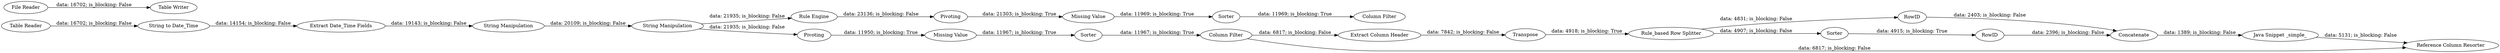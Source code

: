 digraph {
	"5125020188591629904_27" [label=Concatenate]
	"5125020188591629904_11" [label="Column Filter"]
	"5125020188591629904_6" [label="String Manipulation"]
	"5125020188591629904_26" [label=RowID]
	"5125020188591629904_13" [label="Missing Value"]
	"5125020188591629904_20" [label=Sorter]
	"5125020188591629904_2" [label="Table Writer"]
	"5125020188591629904_17" [label="Extract Column Header"]
	"5125020188591629904_22" [label=RowID]
	"5125020188591629904_5" [label="Extract Date_Time Fields"]
	"5125020188591629904_4" [label="String to Date_Time"]
	"5125020188591629904_3" [label="Table Reader"]
	"5125020188591629904_7" [label="String Manipulation"]
	"5125020188591629904_14" [label=Sorter]
	"5125020188591629904_9" [label="Missing Value"]
	"5125020188591629904_15" [label="Column Filter"]
	"5125020188591629904_1" [label="File Reader"]
	"5125020188591629904_12" [label="Rule Engine"]
	"5125020188591629904_10" [label=Sorter]
	"5125020188591629904_16" [label=Pivoting]
	"5125020188591629904_8" [label=Pivoting]
	"5125020188591629904_29" [label="Reference Column Resorter"]
	"5125020188591629904_19" [label=Transpose]
	"5125020188591629904_25" [label="Rule_based Row Splitter"]
	"5125020188591629904_30" [label="Java Snippet _simple_"]
	"5125020188591629904_9" -> "5125020188591629904_10" [label="data: 11967; is_blocking: True"]
	"5125020188591629904_19" -> "5125020188591629904_25" [label="data: 4918; is_blocking: True"]
	"5125020188591629904_20" -> "5125020188591629904_22" [label="data: 4915; is_blocking: True"]
	"5125020188591629904_11" -> "5125020188591629904_29" [label="data: 6817; is_blocking: False"]
	"5125020188591629904_7" -> "5125020188591629904_12" [label="data: 21935; is_blocking: False"]
	"5125020188591629904_26" -> "5125020188591629904_27" [label="data: 2403; is_blocking: False"]
	"5125020188591629904_4" -> "5125020188591629904_5" [label="data: 14154; is_blocking: False"]
	"5125020188591629904_13" -> "5125020188591629904_14" [label="data: 11969; is_blocking: True"]
	"5125020188591629904_14" -> "5125020188591629904_15" [label="data: 11969; is_blocking: True"]
	"5125020188591629904_30" -> "5125020188591629904_29" [label="data: 5131; is_blocking: False"]
	"5125020188591629904_11" -> "5125020188591629904_17" [label="data: 6817; is_blocking: False"]
	"5125020188591629904_17" -> "5125020188591629904_19" [label="data: 7842; is_blocking: False"]
	"5125020188591629904_12" -> "5125020188591629904_16" [label="data: 23136; is_blocking: False"]
	"5125020188591629904_27" -> "5125020188591629904_30" [label="data: 1389; is_blocking: False"]
	"5125020188591629904_10" -> "5125020188591629904_11" [label="data: 11967; is_blocking: True"]
	"5125020188591629904_16" -> "5125020188591629904_13" [label="data: 21303; is_blocking: True"]
	"5125020188591629904_1" -> "5125020188591629904_2" [label="data: 16702; is_blocking: False"]
	"5125020188591629904_25" -> "5125020188591629904_20" [label="data: 4907; is_blocking: False"]
	"5125020188591629904_25" -> "5125020188591629904_26" [label="data: 4831; is_blocking: False"]
	"5125020188591629904_5" -> "5125020188591629904_6" [label="data: 19143; is_blocking: False"]
	"5125020188591629904_22" -> "5125020188591629904_27" [label="data: 2396; is_blocking: False"]
	"5125020188591629904_7" -> "5125020188591629904_8" [label="data: 21935; is_blocking: False"]
	"5125020188591629904_8" -> "5125020188591629904_9" [label="data: 11950; is_blocking: True"]
	"5125020188591629904_3" -> "5125020188591629904_4" [label="data: 16702; is_blocking: False"]
	"5125020188591629904_6" -> "5125020188591629904_7" [label="data: 20109; is_blocking: False"]
	rankdir=LR
}

